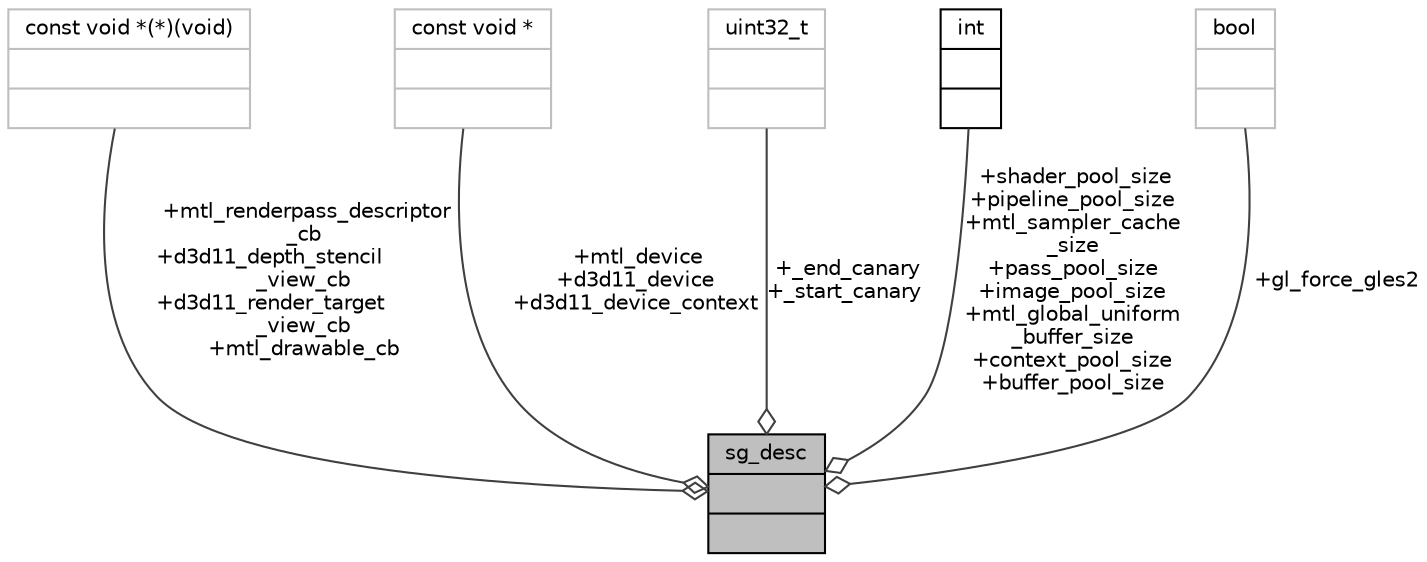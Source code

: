 digraph "sg_desc"
{
 // INTERACTIVE_SVG=YES
  bgcolor="transparent";
  edge [fontname="Helvetica",fontsize="10",labelfontname="Helvetica",labelfontsize="10"];
  node [fontname="Helvetica",fontsize="10",shape=record];
  Node1 [label="{sg_desc\n||}",height=0.2,width=0.4,color="black", fillcolor="grey75", style="filled" fontcolor="black"];
  Node2 -> Node1 [color="grey25",fontsize="10",style="solid",label=" +mtl_renderpass_descriptor\l_cb\n+d3d11_depth_stencil\l_view_cb\n+d3d11_render_target\l_view_cb\n+mtl_drawable_cb" ,arrowhead="odiamond",fontname="Helvetica"];
  Node2 [label="{const void *(*)(void)\n||}",height=0.2,width=0.4,color="grey75"];
  Node3 -> Node1 [color="grey25",fontsize="10",style="solid",label=" +mtl_device\n+d3d11_device\n+d3d11_device_context" ,arrowhead="odiamond",fontname="Helvetica"];
  Node3 [label="{const void *\n||}",height=0.2,width=0.4,color="grey75"];
  Node4 -> Node1 [color="grey25",fontsize="10",style="solid",label=" +_end_canary\n+_start_canary" ,arrowhead="odiamond",fontname="Helvetica"];
  Node4 [label="{uint32_t\n||}",height=0.2,width=0.4,color="grey75"];
  Node5 -> Node1 [color="grey25",fontsize="10",style="solid",label=" +shader_pool_size\n+pipeline_pool_size\n+mtl_sampler_cache\l_size\n+pass_pool_size\n+image_pool_size\n+mtl_global_uniform\l_buffer_size\n+context_pool_size\n+buffer_pool_size" ,arrowhead="odiamond",fontname="Helvetica"];
  Node5 [label="{int\n||}",height=0.2,width=0.4,color="black",URL="$d1/da0/classint.html"];
  Node6 -> Node1 [color="grey25",fontsize="10",style="solid",label=" +gl_force_gles2" ,arrowhead="odiamond",fontname="Helvetica"];
  Node6 [label="{bool\n||}",height=0.2,width=0.4,color="grey75"];
}
